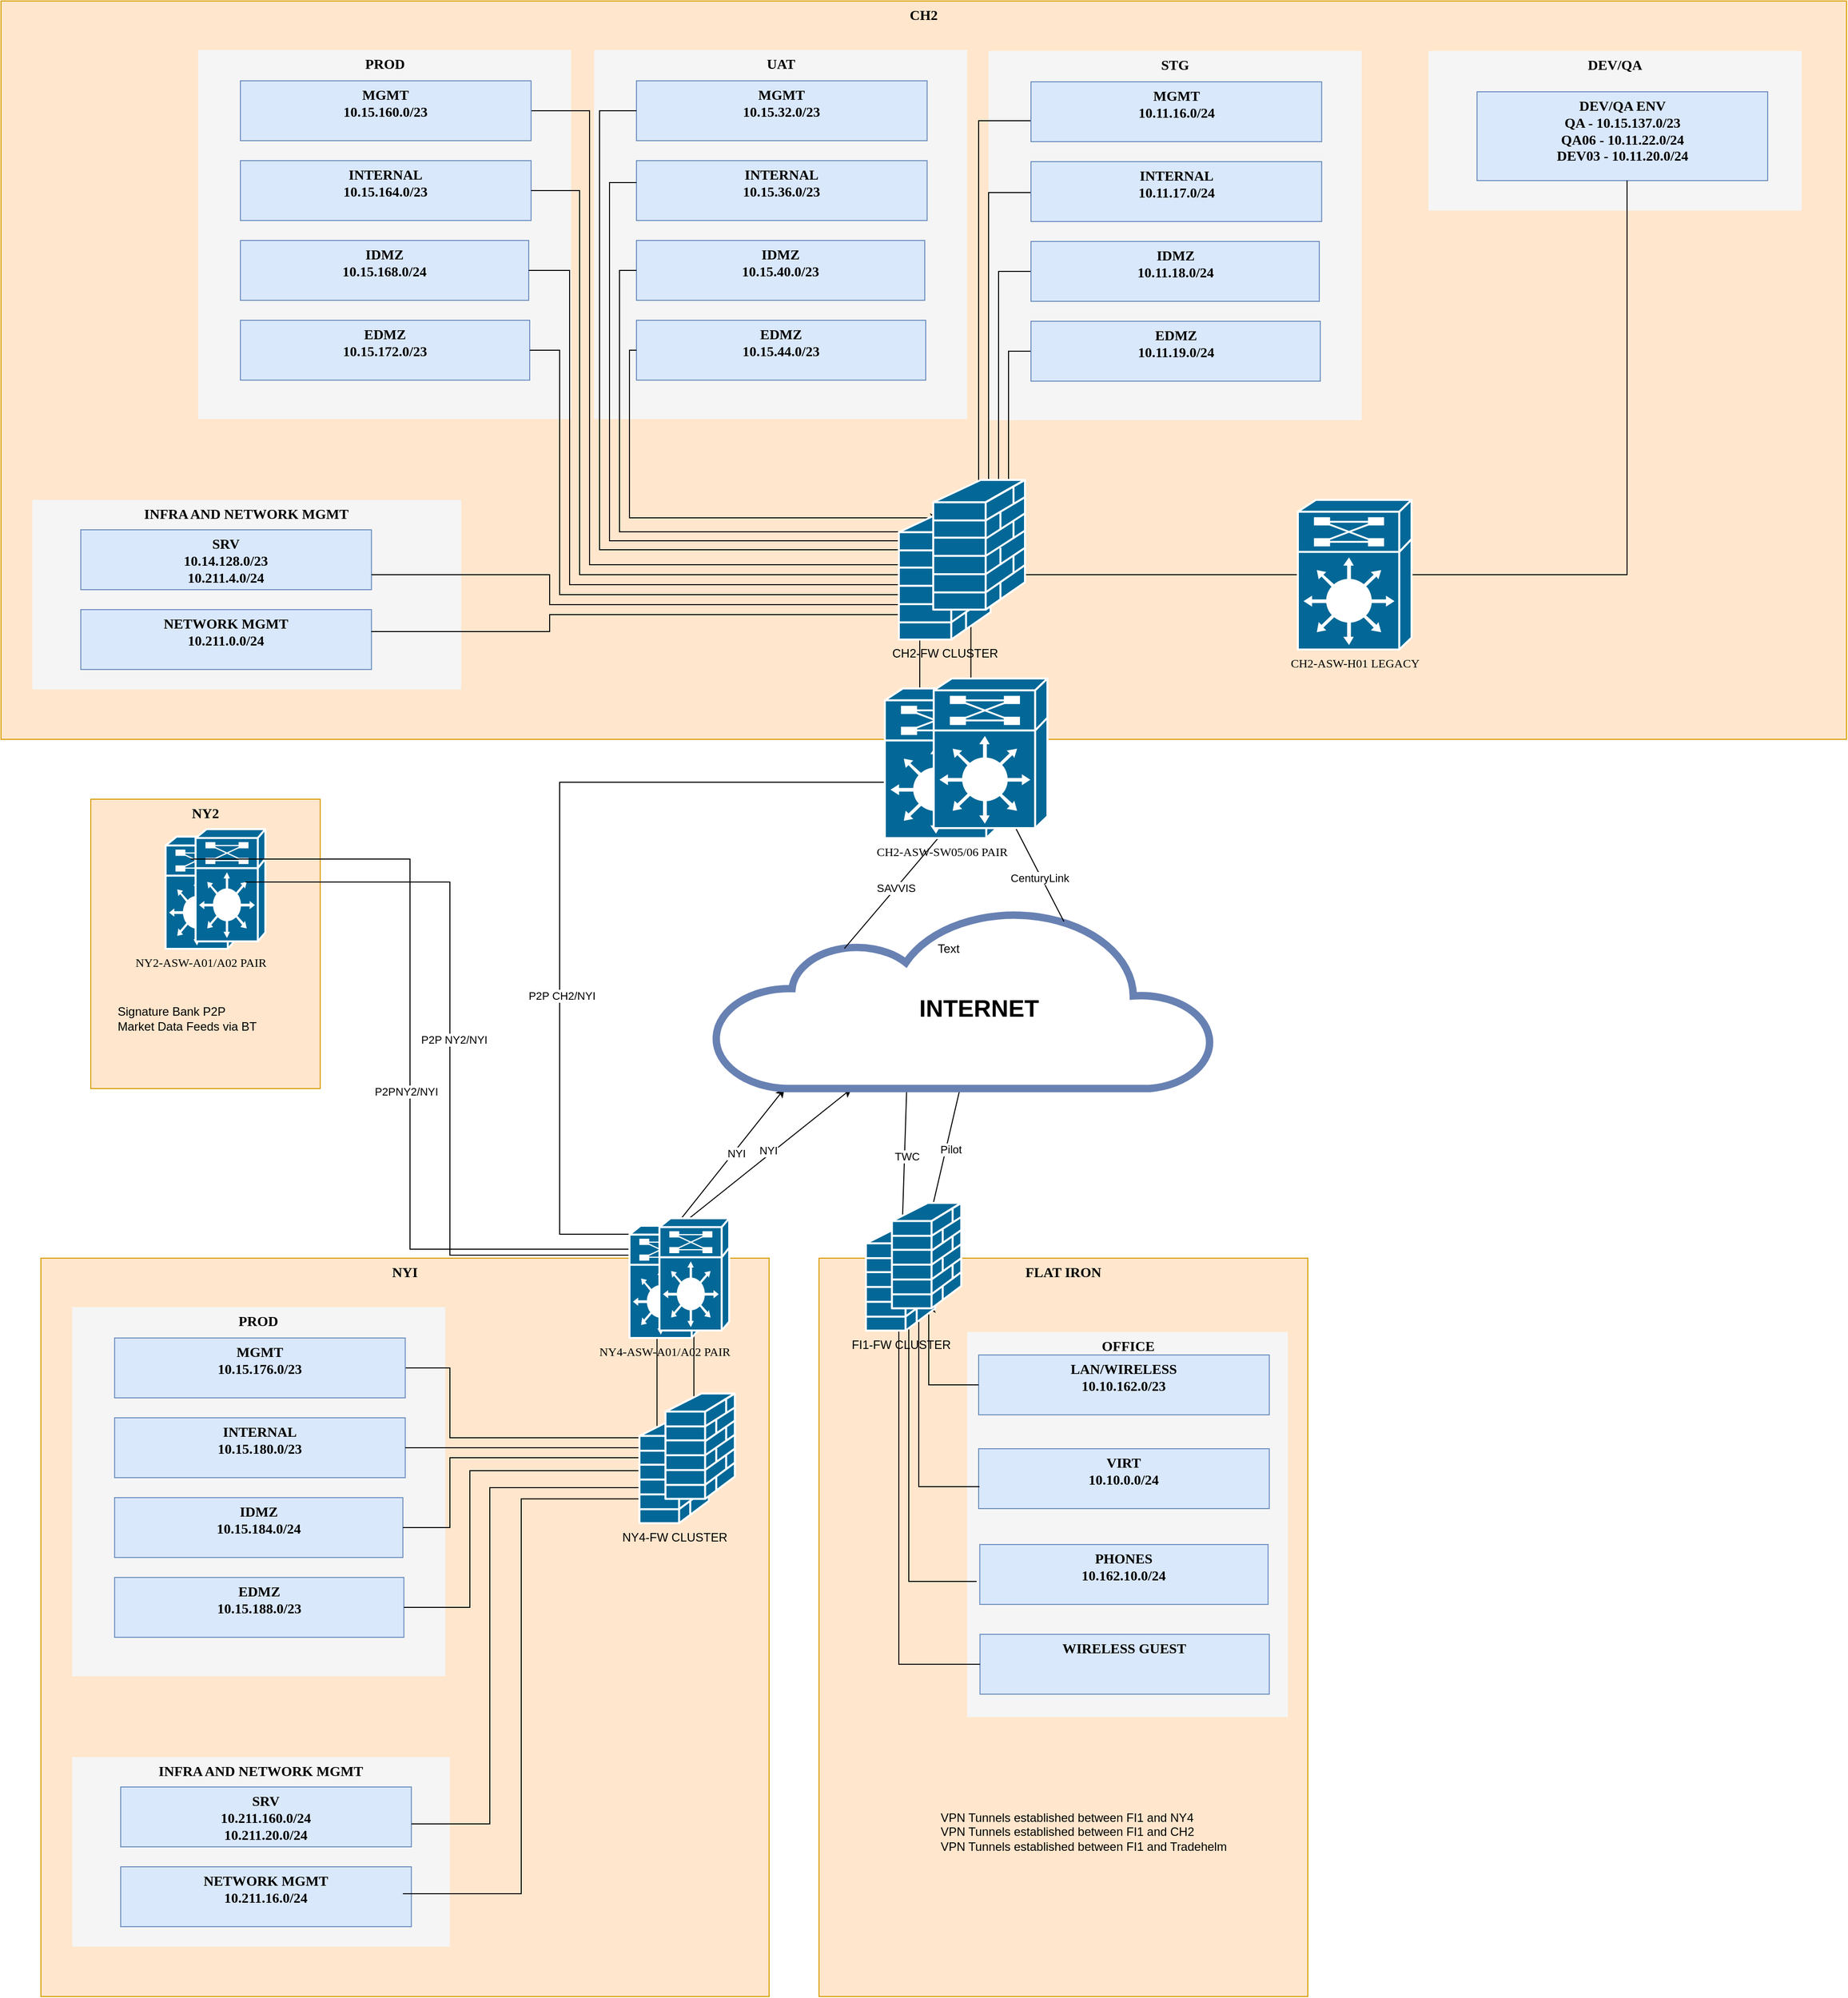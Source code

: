 <mxfile version="14.2.9" type="github">
  <diagram name="Page-1" id="c37626ed-c26b-45fb-9056-f9ebc6bb27b6">
    <mxGraphModel dx="2066" dy="1073" grid="1" gridSize="10" guides="1" tooltips="1" connect="1" arrows="1" fold="1" page="1" pageScale="1" pageWidth="1100" pageHeight="850" background="#ffffff" math="0" shadow="0">
      <root>
        <mxCell id="0" />
        <mxCell id="1" parent="0" />
        <mxCell id="y2k-pnoVxztckwCp2t83-136" style="edgeStyle=none;rounded=0;orthogonalLoop=1;jettySize=auto;html=1;exitX=0.428;exitY=0;exitDx=0;exitDy=0;exitPerimeter=0;" edge="1" parent="1" source="y2k-pnoVxztckwCp2t83-119" target="y2k-pnoVxztckwCp2t83-69">
          <mxGeometry relative="1" as="geometry">
            <mxPoint x="750" y="1320" as="sourcePoint" />
          </mxGeometry>
        </mxCell>
        <mxCell id="y2k-pnoVxztckwCp2t83-188" value="NYI" style="edgeLabel;html=1;align=center;verticalAlign=middle;resizable=0;points=[];" vertex="1" connectable="0" parent="y2k-pnoVxztckwCp2t83-136">
          <mxGeometry x="-0.004" y="4" relative="1" as="geometry">
            <mxPoint as="offset" />
          </mxGeometry>
        </mxCell>
        <mxCell id="y2k-pnoVxztckwCp2t83-137" style="edgeStyle=none;rounded=0;orthogonalLoop=1;jettySize=auto;html=1;exitX=0.529;exitY=0.102;exitDx=0;exitDy=0;exitPerimeter=0;entryX=0.14;entryY=1;entryDx=0;entryDy=0;entryPerimeter=0;" edge="1" parent="1" source="y2k-pnoVxztckwCp2t83-118" target="y2k-pnoVxztckwCp2t83-69">
          <mxGeometry relative="1" as="geometry">
            <mxPoint x="700.001" y="1320" as="sourcePoint" />
            <mxPoint x="864.97" y="1179.92" as="targetPoint" />
          </mxGeometry>
        </mxCell>
        <mxCell id="y2k-pnoVxztckwCp2t83-189" value="NYI" style="edgeLabel;html=1;align=center;verticalAlign=middle;resizable=0;points=[];" vertex="1" connectable="0" parent="y2k-pnoVxztckwCp2t83-137">
          <mxGeometry x="0.152" y="-2" relative="1" as="geometry">
            <mxPoint as="offset" />
          </mxGeometry>
        </mxCell>
        <mxCell id="y2k-pnoVxztckwCp2t83-174" style="edgeStyle=none;rounded=0;orthogonalLoop=1;jettySize=auto;html=1;entryX=0.007;entryY=-0.25;entryDx=0;entryDy=0;entryPerimeter=0;" edge="1" parent="1" source="y2k-pnoVxztckwCp2t83-160" target="y2k-pnoVxztckwCp2t83-82">
          <mxGeometry relative="1" as="geometry">
            <mxPoint x="749.994" y="1330" as="sourcePoint" />
            <mxPoint x="920" y="1200" as="targetPoint" />
          </mxGeometry>
        </mxCell>
        <mxCell id="y2k-pnoVxztckwCp2t83-187" value="TWC" style="edgeLabel;html=1;align=center;verticalAlign=middle;resizable=0;points=[];" vertex="1" connectable="0" parent="y2k-pnoVxztckwCp2t83-174">
          <mxGeometry x="-0.405" y="-2" relative="1" as="geometry">
            <mxPoint as="offset" />
          </mxGeometry>
        </mxCell>
        <mxCell id="y2k-pnoVxztckwCp2t83-175" style="edgeStyle=none;rounded=0;orthogonalLoop=1;jettySize=auto;html=1;" edge="1" parent="1" target="y2k-pnoVxztckwCp2t83-82">
          <mxGeometry relative="1" as="geometry">
            <mxPoint x="977.088" y="1337" as="sourcePoint" />
            <mxPoint x="1037.101" y="1130" as="targetPoint" />
          </mxGeometry>
        </mxCell>
        <mxCell id="y2k-pnoVxztckwCp2t83-186" value="Pilot" style="edgeLabel;html=1;align=center;verticalAlign=middle;resizable=0;points=[];" vertex="1" connectable="0" parent="y2k-pnoVxztckwCp2t83-175">
          <mxGeometry x="-0.197" y="-4" relative="1" as="geometry">
            <mxPoint as="offset" />
          </mxGeometry>
        </mxCell>
        <mxCell id="1c7a67bf8fd3230f-83" value="CH2" style="whiteSpace=wrap;html=1;rounded=0;shadow=0;comic=0;strokeWidth=1;fontFamily=Verdana;fontSize=14;fillColor=#ffe6cc;strokeColor=#d79b00;verticalAlign=top;fontStyle=1" parent="1" vertex="1">
          <mxGeometry x="50" y="100" width="1850" height="740" as="geometry" />
        </mxCell>
        <mxCell id="1c7a67bf8fd3230f-42" style="edgeStyle=none;html=1;labelBackgroundColor=none;startFill=0;endArrow=none;endFill=0;strokeWidth=2;fontFamily=Verdana;fontSize=12;" parent="1" target="1c7a67bf8fd3230f-10" edge="1">
          <mxGeometry relative="1" as="geometry">
            <mxPoint x="1304" y="519" as="sourcePoint" />
          </mxGeometry>
        </mxCell>
        <mxCell id="1c7a67bf8fd3230f-43" style="edgeStyle=none;html=1;labelBackgroundColor=none;startFill=0;endArrow=none;endFill=0;strokeWidth=2;fontFamily=Verdana;fontSize=12;" parent="1" target="1c7a67bf8fd3230f-11" edge="1">
          <mxGeometry relative="1" as="geometry">
            <mxPoint x="1412" y="506.126" as="sourcePoint" />
          </mxGeometry>
        </mxCell>
        <mxCell id="1c7a67bf8fd3230f-44" style="edgeStyle=none;html=1;labelBackgroundColor=none;startFill=0;endArrow=none;endFill=0;strokeWidth=2;fontFamily=Verdana;fontSize=12;" parent="1" target="1c7a67bf8fd3230f-12" edge="1">
          <mxGeometry relative="1" as="geometry">
            <mxPoint x="1412" y="525.232" as="sourcePoint" />
          </mxGeometry>
        </mxCell>
        <mxCell id="1c7a67bf8fd3230f-51" style="edgeStyle=none;html=1;labelBackgroundColor=none;startFill=0;endArrow=none;endFill=0;strokeWidth=2;fontFamily=Verdana;fontSize=12;" parent="1" target="1c7a67bf8fd3230f-48" edge="1">
          <mxGeometry relative="1" as="geometry">
            <mxPoint x="1407.391" y="552" as="sourcePoint" />
          </mxGeometry>
        </mxCell>
        <mxCell id="1c7a67bf8fd3230f-56" style="edgeStyle=none;html=1;labelBackgroundColor=none;startFill=0;endArrow=none;endFill=0;strokeWidth=2;fontFamily=Verdana;fontSize=12;" parent="1" target="1c7a67bf8fd3230f-16" edge="1">
          <mxGeometry relative="1" as="geometry">
            <mxPoint x="878.548" y="775.265" as="sourcePoint" />
          </mxGeometry>
        </mxCell>
        <mxCell id="1c7a67bf8fd3230f-61" style="edgeStyle=none;html=1;labelBackgroundColor=none;startFill=0;endArrow=none;endFill=0;strokeWidth=2;fontFamily=Verdana;fontSize=12;" parent="1" target="1c7a67bf8fd3230f-17" edge="1">
          <mxGeometry relative="1" as="geometry">
            <mxPoint x="936.021" y="761.665" as="sourcePoint" />
          </mxGeometry>
        </mxCell>
        <mxCell id="1c7a67bf8fd3230f-62" style="edgeStyle=none;html=1;labelBackgroundColor=none;startFill=0;endArrow=none;endFill=0;strokeWidth=2;fontFamily=Verdana;fontSize=12;" parent="1" target="1c7a67bf8fd3230f-18" edge="1">
          <mxGeometry relative="1" as="geometry">
            <mxPoint x="945.289" y="751.537" as="sourcePoint" />
          </mxGeometry>
        </mxCell>
        <mxCell id="1c7a67bf8fd3230f-57" style="edgeStyle=none;html=1;labelBackgroundColor=none;startFill=0;endArrow=none;endFill=0;strokeWidth=2;fontFamily=Verdana;fontSize=12;" parent="1" target="1c7a67bf8fd3230f-17" edge="1">
          <mxGeometry relative="1" as="geometry">
            <mxPoint x="1175.666" y="775.985" as="sourcePoint" />
          </mxGeometry>
        </mxCell>
        <mxCell id="1c7a67bf8fd3230f-63" style="edgeStyle=none;html=1;labelBackgroundColor=none;startFill=0;endArrow=none;endFill=0;strokeWidth=2;fontFamily=Verdana;fontSize=12;" parent="1" target="1c7a67bf8fd3230f-18" edge="1">
          <mxGeometry relative="1" as="geometry">
            <mxPoint x="1220.308" y="761.434" as="sourcePoint" />
          </mxGeometry>
        </mxCell>
        <mxCell id="y2k-pnoVxztckwCp2t83-8" value="PROD" style="whiteSpace=wrap;html=1;rounded=0;shadow=0;comic=0;strokeWidth=1;fontFamily=Verdana;fontSize=14;fillColor=#f5f5f5;strokeColor=none;fontStyle=1;verticalAlign=top;" vertex="1" parent="1">
          <mxGeometry x="247.5" y="149" width="374" height="370" as="geometry" />
        </mxCell>
        <mxCell id="y2k-pnoVxztckwCp2t83-12" value="" style="shape=mxgraph.cisco.security.firewall;html=1;pointerEvents=1;dashed=0;fillColor=#036897;strokeColor=#ffffff;strokeWidth=2;verticalLabelPosition=bottom;verticalAlign=top;align=center;outlineConnect=0;" vertex="1" parent="1">
          <mxGeometry x="1300" y="280" width="54.5" height="129.5" as="geometry" />
        </mxCell>
        <mxCell id="y2k-pnoVxztckwCp2t83-16" value="EDMZ&lt;br&gt;10.15.172.0/23" style="whiteSpace=wrap;html=1;rounded=0;shadow=0;comic=0;strokeWidth=1;fontFamily=Verdana;fontSize=14;fillColor=#dae8fc;strokeColor=#6c8ebf;fontStyle=1;verticalAlign=top;" vertex="1" parent="1">
          <mxGeometry x="290" y="420" width="290" height="60" as="geometry" />
        </mxCell>
        <mxCell id="y2k-pnoVxztckwCp2t83-17" value="IDMZ&lt;br&gt;10.15.168.0/24" style="whiteSpace=wrap;html=1;rounded=0;shadow=0;comic=0;strokeWidth=1;fontFamily=Verdana;fontSize=14;fillColor=#dae8fc;strokeColor=#6c8ebf;fontStyle=1;verticalAlign=top;" vertex="1" parent="1">
          <mxGeometry x="290" y="340" width="289" height="60" as="geometry" />
        </mxCell>
        <mxCell id="y2k-pnoVxztckwCp2t83-18" value="INTERNAL&lt;br&gt;10.15.164.0/23" style="whiteSpace=wrap;html=1;rounded=0;shadow=0;comic=0;strokeWidth=1;fontFamily=Verdana;fontSize=14;fillColor=#dae8fc;strokeColor=#6c8ebf;fontStyle=1;verticalAlign=top;" vertex="1" parent="1">
          <mxGeometry x="290" y="260" width="291.37" height="60" as="geometry" />
        </mxCell>
        <mxCell id="y2k-pnoVxztckwCp2t83-41" value="" style="edgeStyle=elbowEdgeStyle;rounded=0;orthogonalLoop=1;jettySize=auto;html=1;" edge="1" parent="1" source="y2k-pnoVxztckwCp2t83-19">
          <mxGeometry relative="1" as="geometry">
            <mxPoint x="978" y="665" as="targetPoint" />
            <Array as="points">
              <mxPoint x="640" y="450" />
            </Array>
          </mxGeometry>
        </mxCell>
        <mxCell id="y2k-pnoVxztckwCp2t83-19" value="MGMT&lt;br&gt;10.15.160.0/23" style="whiteSpace=wrap;html=1;rounded=0;shadow=0;comic=0;strokeWidth=1;fontFamily=Verdana;fontSize=14;fillColor=#dae8fc;strokeColor=#6c8ebf;fontStyle=1;verticalAlign=top;" vertex="1" parent="1">
          <mxGeometry x="290" y="180" width="291.37" height="60" as="geometry" />
        </mxCell>
        <mxCell id="y2k-pnoVxztckwCp2t83-25" value="UAT" style="whiteSpace=wrap;html=1;rounded=0;shadow=0;comic=0;strokeWidth=1;fontFamily=Verdana;fontSize=14;fillColor=#f5f5f5;strokeColor=none;fontStyle=1;verticalAlign=top;" vertex="1" parent="1">
          <mxGeometry x="644.5" y="149" width="374" height="370" as="geometry" />
        </mxCell>
        <mxCell id="y2k-pnoVxztckwCp2t83-26" value="EDMZ&lt;br&gt;10.15.44.0/23" style="whiteSpace=wrap;html=1;rounded=0;shadow=0;comic=0;strokeWidth=1;fontFamily=Verdana;fontSize=14;fillColor=#dae8fc;strokeColor=#6c8ebf;fontStyle=1;verticalAlign=top;" vertex="1" parent="1">
          <mxGeometry x="687" y="420" width="290" height="60" as="geometry" />
        </mxCell>
        <mxCell id="y2k-pnoVxztckwCp2t83-27" value="IDMZ&lt;br&gt;10.15.40.0/23" style="whiteSpace=wrap;html=1;rounded=0;shadow=0;comic=0;strokeWidth=1;fontFamily=Verdana;fontSize=14;fillColor=#dae8fc;strokeColor=#6c8ebf;fontStyle=1;verticalAlign=top;" vertex="1" parent="1">
          <mxGeometry x="687" y="340" width="289" height="60" as="geometry" />
        </mxCell>
        <mxCell id="y2k-pnoVxztckwCp2t83-28" value="INTERNAL&lt;br&gt;10.15.36.0/23" style="whiteSpace=wrap;html=1;rounded=0;shadow=0;comic=0;strokeWidth=1;fontFamily=Verdana;fontSize=14;fillColor=#dae8fc;strokeColor=#6c8ebf;fontStyle=1;verticalAlign=top;" vertex="1" parent="1">
          <mxGeometry x="687" y="260" width="291.37" height="60" as="geometry" />
        </mxCell>
        <mxCell id="y2k-pnoVxztckwCp2t83-29" value="MGMT&lt;br&gt;10.15.32.0/23" style="whiteSpace=wrap;html=1;rounded=0;shadow=0;comic=0;strokeWidth=1;fontFamily=Verdana;fontSize=14;fillColor=#dae8fc;strokeColor=#6c8ebf;fontStyle=1;verticalAlign=top;" vertex="1" parent="1">
          <mxGeometry x="687" y="180" width="291.37" height="60" as="geometry" />
        </mxCell>
        <mxCell id="y2k-pnoVxztckwCp2t83-30" value="STG" style="whiteSpace=wrap;html=1;rounded=0;shadow=0;comic=0;strokeWidth=1;fontFamily=Verdana;fontSize=14;fillColor=#f5f5f5;strokeColor=none;fontStyle=1;verticalAlign=top;" vertex="1" parent="1">
          <mxGeometry x="1040" y="150" width="374" height="370" as="geometry" />
        </mxCell>
        <mxCell id="y2k-pnoVxztckwCp2t83-35" value="DEV/QA" style="whiteSpace=wrap;html=1;rounded=0;shadow=0;comic=0;strokeWidth=1;fontFamily=Verdana;fontSize=14;fillColor=#f5f5f5;strokeColor=none;fontStyle=1;verticalAlign=top;" vertex="1" parent="1">
          <mxGeometry x="1481" y="150" width="374" height="160" as="geometry" />
        </mxCell>
        <mxCell id="y2k-pnoVxztckwCp2t83-36" value="DEV/QA ENV&lt;br&gt;QA -&amp;nbsp;10.15.137.0/23&lt;br&gt;QA06 -&amp;nbsp;10.11.22.0/24&lt;br&gt;DEV03 -&amp;nbsp;10.11.20.0/24" style="whiteSpace=wrap;html=1;rounded=0;shadow=0;comic=0;strokeWidth=1;fontFamily=Verdana;fontSize=14;fillColor=#dae8fc;strokeColor=#6c8ebf;fontStyle=1;verticalAlign=top;" vertex="1" parent="1">
          <mxGeometry x="1529.63" y="191" width="291.37" height="89" as="geometry" />
        </mxCell>
        <mxCell id="y2k-pnoVxztckwCp2t83-42" value="" style="edgeStyle=elbowEdgeStyle;rounded=0;orthogonalLoop=1;jettySize=auto;html=1;exitX=1;exitY=0.5;exitDx=0;exitDy=0;" edge="1" parent="1" source="y2k-pnoVxztckwCp2t83-18">
          <mxGeometry relative="1" as="geometry">
            <mxPoint x="591.37" y="220" as="sourcePoint" />
            <mxPoint x="988.37" y="675" as="targetPoint" />
            <Array as="points">
              <mxPoint x="630" y="480" />
            </Array>
          </mxGeometry>
        </mxCell>
        <mxCell id="y2k-pnoVxztckwCp2t83-43" value="" style="edgeStyle=elbowEdgeStyle;rounded=0;orthogonalLoop=1;jettySize=auto;html=1;exitX=1;exitY=0.5;exitDx=0;exitDy=0;" edge="1" parent="1" source="y2k-pnoVxztckwCp2t83-17">
          <mxGeometry relative="1" as="geometry">
            <mxPoint x="591.37" y="300" as="sourcePoint" />
            <mxPoint x="998.37" y="685" as="targetPoint" />
            <Array as="points">
              <mxPoint x="620" y="530" />
            </Array>
          </mxGeometry>
        </mxCell>
        <mxCell id="y2k-pnoVxztckwCp2t83-45" value="" style="edgeStyle=elbowEdgeStyle;rounded=0;orthogonalLoop=1;jettySize=auto;html=1;exitX=1;exitY=0.5;exitDx=0;exitDy=0;" edge="1" parent="1" source="y2k-pnoVxztckwCp2t83-16">
          <mxGeometry relative="1" as="geometry">
            <mxPoint x="589" y="380" as="sourcePoint" />
            <mxPoint x="1008.37" y="695" as="targetPoint" />
            <Array as="points">
              <mxPoint x="610" y="570" />
            </Array>
          </mxGeometry>
        </mxCell>
        <mxCell id="y2k-pnoVxztckwCp2t83-46" value="" style="edgeStyle=elbowEdgeStyle;rounded=0;orthogonalLoop=1;jettySize=auto;html=1;exitX=0;exitY=0.5;exitDx=0;exitDy=0;" edge="1" parent="1" source="y2k-pnoVxztckwCp2t83-29">
          <mxGeometry relative="1" as="geometry">
            <mxPoint x="687" y="195" as="sourcePoint" />
            <mxPoint x="970.37" y="650" as="targetPoint" />
            <Array as="points">
              <mxPoint x="650" y="430" />
              <mxPoint x="650" y="445" />
            </Array>
          </mxGeometry>
        </mxCell>
        <mxCell id="y2k-pnoVxztckwCp2t83-47" value="" style="edgeStyle=elbowEdgeStyle;rounded=0;orthogonalLoop=1;jettySize=auto;html=1;exitX=0;exitY=0.367;exitDx=0;exitDy=0;exitPerimeter=0;" edge="1" parent="1" source="y2k-pnoVxztckwCp2t83-28">
          <mxGeometry relative="1" as="geometry">
            <mxPoint x="687" y="266" as="sourcePoint" />
            <mxPoint x="970.37" y="641" as="targetPoint" />
            <Array as="points">
              <mxPoint x="660" y="416" />
              <mxPoint x="660" y="431" />
            </Array>
          </mxGeometry>
        </mxCell>
        <mxCell id="y2k-pnoVxztckwCp2t83-48" value="" style="edgeStyle=elbowEdgeStyle;rounded=0;orthogonalLoop=1;jettySize=auto;html=1;exitX=0;exitY=0.5;exitDx=0;exitDy=0;" edge="1" parent="1" source="y2k-pnoVxztckwCp2t83-27">
          <mxGeometry relative="1" as="geometry">
            <mxPoint x="687" y="351" as="sourcePoint" />
            <mxPoint x="980.37" y="632" as="targetPoint" />
            <Array as="points">
              <mxPoint x="670" y="407" />
              <mxPoint x="670" y="422" />
            </Array>
          </mxGeometry>
        </mxCell>
        <mxCell id="y2k-pnoVxztckwCp2t83-49" value="" style="edgeStyle=elbowEdgeStyle;rounded=0;orthogonalLoop=1;jettySize=auto;html=1;exitX=0;exitY=0.5;exitDx=0;exitDy=0;" edge="1" parent="1" source="y2k-pnoVxztckwCp2t83-26">
          <mxGeometry relative="1" as="geometry">
            <mxPoint x="697" y="356" as="sourcePoint" />
            <mxPoint x="990.37" y="618" as="targetPoint" />
            <Array as="points">
              <mxPoint x="680" y="393" />
              <mxPoint x="680" y="408" />
            </Array>
          </mxGeometry>
        </mxCell>
        <mxCell id="y2k-pnoVxztckwCp2t83-52" value="" style="edgeStyle=elbowEdgeStyle;rounded=0;orthogonalLoop=1;jettySize=auto;html=1;exitX=0;exitY=0.5;exitDx=0;exitDy=0;" edge="1" parent="1">
          <mxGeometry relative="1" as="geometry">
            <mxPoint x="1088.82" y="220" as="sourcePoint" />
            <mxPoint x="1040" y="660" as="targetPoint" />
            <Array as="points">
              <mxPoint x="1030" y="440" />
              <mxPoint x="1051.82" y="455" />
            </Array>
          </mxGeometry>
        </mxCell>
        <mxCell id="y2k-pnoVxztckwCp2t83-53" value="" style="edgeStyle=elbowEdgeStyle;rounded=0;orthogonalLoop=1;jettySize=auto;html=1;exitX=0;exitY=0.367;exitDx=0;exitDy=0;exitPerimeter=0;" edge="1" parent="1">
          <mxGeometry relative="1" as="geometry">
            <mxPoint x="1088.82" y="292.02" as="sourcePoint" />
            <mxPoint x="1050" y="651" as="targetPoint" />
            <Array as="points">
              <mxPoint x="1040" y="480" />
              <mxPoint x="1061.82" y="441" />
            </Array>
          </mxGeometry>
        </mxCell>
        <mxCell id="y2k-pnoVxztckwCp2t83-54" value="" style="edgeStyle=elbowEdgeStyle;rounded=0;orthogonalLoop=1;jettySize=auto;html=1;exitX=0;exitY=0.5;exitDx=0;exitDy=0;" edge="1" parent="1" source="y2k-pnoVxztckwCp2t83-32">
          <mxGeometry relative="1" as="geometry">
            <mxPoint x="1088.82" y="380" as="sourcePoint" />
            <mxPoint x="1060" y="642" as="targetPoint" />
            <Array as="points">
              <mxPoint x="1050" y="510" />
              <mxPoint x="1071.82" y="432" />
            </Array>
          </mxGeometry>
        </mxCell>
        <mxCell id="y2k-pnoVxztckwCp2t83-55" value="" style="edgeStyle=elbowEdgeStyle;rounded=0;orthogonalLoop=1;jettySize=auto;html=1;exitX=0;exitY=0.5;exitDx=0;exitDy=0;" edge="1" parent="1" source="y2k-pnoVxztckwCp2t83-31" target="y2k-pnoVxztckwCp2t83-4">
          <mxGeometry relative="1" as="geometry">
            <mxPoint x="1088.82" y="460" as="sourcePoint" />
            <mxPoint x="1392.19" y="628" as="targetPoint" />
            <Array as="points">
              <mxPoint x="1060" y="560" />
              <mxPoint x="1070" y="560" />
              <mxPoint x="1081.82" y="418" />
            </Array>
          </mxGeometry>
        </mxCell>
        <mxCell id="y2k-pnoVxztckwCp2t83-59" value="" style="edgeStyle=elbowEdgeStyle;rounded=0;orthogonalLoop=1;jettySize=auto;html=1;" edge="1" parent="1" source="y2k-pnoVxztckwCp2t83-36">
          <mxGeometry relative="1" as="geometry">
            <mxPoint x="1098.82" y="470" as="sourcePoint" />
            <mxPoint x="1052" y="675" as="targetPoint" />
            <Array as="points">
              <mxPoint x="1680" y="560" />
              <mxPoint x="1644" y="580" />
              <mxPoint x="1080" y="570" />
              <mxPoint x="1091.82" y="428" />
            </Array>
          </mxGeometry>
        </mxCell>
        <mxCell id="y2k-pnoVxztckwCp2t83-56" value="CH2-ASW-H01 LEGACY" style="shape=mxgraph.cisco.misc.route_switch_processor;html=1;dashed=0;fillColor=#036897;strokeColor=#ffffff;strokeWidth=2;verticalLabelPosition=bottom;verticalAlign=top;rounded=0;shadow=0;comic=0;fontFamily=Verdana;fontSize=12;" vertex="1" parent="1">
          <mxGeometry x="1350" y="600" width="114" height="150" as="geometry" />
        </mxCell>
        <mxCell id="y2k-pnoVxztckwCp2t83-31" value="EDMZ&lt;br&gt;10.11.19.0/24" style="whiteSpace=wrap;html=1;rounded=0;shadow=0;comic=0;strokeWidth=1;fontFamily=Verdana;fontSize=14;fillColor=#dae8fc;strokeColor=#6c8ebf;fontStyle=1;verticalAlign=top;" vertex="1" parent="1">
          <mxGeometry x="1082.5" y="421" width="290" height="60" as="geometry" />
        </mxCell>
        <mxCell id="y2k-pnoVxztckwCp2t83-32" value="IDMZ&lt;br&gt;10.11.18.0/24" style="whiteSpace=wrap;html=1;rounded=0;shadow=0;comic=0;strokeWidth=1;fontFamily=Verdana;fontSize=14;fillColor=#dae8fc;strokeColor=#6c8ebf;fontStyle=1;verticalAlign=top;" vertex="1" parent="1">
          <mxGeometry x="1082.5" y="341" width="289" height="60" as="geometry" />
        </mxCell>
        <mxCell id="y2k-pnoVxztckwCp2t83-33" value="INTERNAL&lt;br&gt;10.11.17.0/24" style="whiteSpace=wrap;html=1;rounded=0;shadow=0;comic=0;strokeWidth=1;fontFamily=Verdana;fontSize=14;fillColor=#dae8fc;strokeColor=#6c8ebf;fontStyle=1;verticalAlign=top;" vertex="1" parent="1">
          <mxGeometry x="1082.5" y="261" width="291.37" height="60" as="geometry" />
        </mxCell>
        <mxCell id="y2k-pnoVxztckwCp2t83-34" value="MGMT&lt;br&gt;10.11.16.0/24" style="whiteSpace=wrap;html=1;rounded=0;shadow=0;comic=0;strokeWidth=1;fontFamily=Verdana;fontSize=14;fillColor=#dae8fc;strokeColor=#6c8ebf;fontStyle=1;verticalAlign=top;" vertex="1" parent="1">
          <mxGeometry x="1082.5" y="181" width="291.37" height="60" as="geometry" />
        </mxCell>
        <mxCell id="y2k-pnoVxztckwCp2t83-67" value="" style="edgeStyle=elbowEdgeStyle;rounded=0;orthogonalLoop=1;jettySize=auto;html=1;entryX=0.211;entryY=0.087;entryDx=0;entryDy=0;entryPerimeter=0;" edge="1" parent="1">
          <mxGeometry relative="1" as="geometry">
            <mxPoint x="971" y="730" as="sourcePoint" />
            <mxPoint x="971.054" y="813.05" as="targetPoint" />
            <Array as="points">
              <mxPoint x="971" y="760" />
              <mxPoint x="697" y="418" />
            </Array>
          </mxGeometry>
        </mxCell>
        <mxCell id="y2k-pnoVxztckwCp2t83-69" value="&lt;h1&gt;&lt;br&gt;&lt;/h1&gt;" style="html=1;outlineConnect=0;strokeColor=#6881B3;gradientColor=none;gradientDirection=north;strokeWidth=2;shape=mxgraph.networks.cloud;fontColor=#ffffff;fillColor=#FFFFFF;" vertex="1" parent="1">
          <mxGeometry x="765.5" y="1010" width="500" height="180" as="geometry" />
        </mxCell>
        <mxCell id="y2k-pnoVxztckwCp2t83-75" value="INFRA AND NETWORK MGMT" style="whiteSpace=wrap;html=1;rounded=0;shadow=0;comic=0;strokeWidth=1;fontFamily=Verdana;fontSize=14;fillColor=#f5f5f5;strokeColor=none;fontStyle=1;verticalAlign=top;" vertex="1" parent="1">
          <mxGeometry x="81.37" y="600" width="430" height="190" as="geometry" />
        </mxCell>
        <mxCell id="y2k-pnoVxztckwCp2t83-76" value="SRV&lt;br&gt;10.14.128.0/23&lt;br&gt;10.211.4.0/24" style="whiteSpace=wrap;html=1;rounded=0;shadow=0;comic=0;strokeWidth=1;fontFamily=Verdana;fontSize=14;fillColor=#dae8fc;strokeColor=#6c8ebf;fontStyle=1;verticalAlign=top;" vertex="1" parent="1">
          <mxGeometry x="130" y="630" width="291.37" height="60" as="geometry" />
        </mxCell>
        <mxCell id="y2k-pnoVxztckwCp2t83-77" value="NETWORK MGMT&lt;br&gt;10.211.0.0/24" style="whiteSpace=wrap;html=1;rounded=0;shadow=0;comic=0;strokeWidth=1;fontFamily=Verdana;fontSize=14;fillColor=#dae8fc;strokeColor=#6c8ebf;fontStyle=1;verticalAlign=top;" vertex="1" parent="1">
          <mxGeometry x="130" y="710" width="291.37" height="60" as="geometry" />
        </mxCell>
        <mxCell id="y2k-pnoVxztckwCp2t83-79" value="" style="edgeStyle=elbowEdgeStyle;rounded=0;orthogonalLoop=1;jettySize=auto;html=1;exitX=1;exitY=0.75;exitDx=0;exitDy=0;" edge="1" parent="1" source="y2k-pnoVxztckwCp2t83-76">
          <mxGeometry relative="1" as="geometry">
            <mxPoint x="590" y="460" as="sourcePoint" />
            <mxPoint x="1018.37" y="705" as="targetPoint" />
            <Array as="points">
              <mxPoint x="600" y="690" />
            </Array>
          </mxGeometry>
        </mxCell>
        <mxCell id="y2k-pnoVxztckwCp2t83-81" value="" style="edgeStyle=elbowEdgeStyle;rounded=0;orthogonalLoop=1;jettySize=auto;html=1;exitX=0.999;exitY=0.367;exitDx=0;exitDy=0;exitPerimeter=0;" edge="1" parent="1" source="y2k-pnoVxztckwCp2t83-77">
          <mxGeometry relative="1" as="geometry">
            <mxPoint x="431.37" y="685" as="sourcePoint" />
            <mxPoint x="1028.37" y="715" as="targetPoint" />
            <Array as="points">
              <mxPoint x="600" y="730" />
            </Array>
          </mxGeometry>
        </mxCell>
        <mxCell id="y2k-pnoVxztckwCp2t83-64" value="" style="group" vertex="1" connectable="0" parent="1">
          <mxGeometry x="950" y="610" width="145.5" height="160" as="geometry" />
        </mxCell>
        <mxCell id="y2k-pnoVxztckwCp2t83-68" value="" style="edgeStyle=elbowEdgeStyle;rounded=0;orthogonalLoop=1;jettySize=auto;html=1;entryX=0.263;entryY=0.18;entryDx=0;entryDy=0;entryPerimeter=0;" edge="1" parent="y2k-pnoVxztckwCp2t83-64" target="y2k-pnoVxztckwCp2t83-62">
          <mxGeometry relative="1" as="geometry">
            <mxPoint x="72.25" y="90" as="sourcePoint" />
            <mxPoint x="72.304" y="173.05" as="targetPoint" />
            <Array as="points">
              <mxPoint x="72.25" y="120" />
              <mxPoint x="-201.75" y="-222" />
            </Array>
          </mxGeometry>
        </mxCell>
        <mxCell id="y2k-pnoVxztckwCp2t83-4" value="CH2-FW CLUSTER" style="shape=mxgraph.cisco.security.firewall;html=1;pointerEvents=1;dashed=0;fillColor=#036897;strokeColor=#ffffff;strokeWidth=2;verticalLabelPosition=bottom;verticalAlign=top;align=center;outlineConnect=0;" vertex="1" parent="y2k-pnoVxztckwCp2t83-64">
          <mxGeometry width="92" height="130" as="geometry" />
        </mxCell>
        <mxCell id="y2k-pnoVxztckwCp2t83-65" value="" style="group" vertex="1" connectable="0" parent="y2k-pnoVxztckwCp2t83-64">
          <mxGeometry x="34.5" y="-30" width="111" height="160" as="geometry" />
        </mxCell>
        <mxCell id="y2k-pnoVxztckwCp2t83-66" value="" style="shape=mxgraph.cisco.security.firewall;html=1;pointerEvents=1;dashed=0;fillColor=#036897;strokeColor=#ffffff;strokeWidth=2;verticalLabelPosition=bottom;verticalAlign=top;align=center;outlineConnect=0;" vertex="1" parent="y2k-pnoVxztckwCp2t83-65">
          <mxGeometry width="92" height="130" as="geometry" />
        </mxCell>
        <mxCell id="y2k-pnoVxztckwCp2t83-82" value="&lt;b&gt;&lt;font style=&quot;font-size: 24px&quot;&gt;INTERNET&lt;/font&gt;&lt;/b&gt;" style="text;html=1;align=center;verticalAlign=middle;resizable=0;points=[];autosize=1;" vertex="1" parent="1">
          <mxGeometry x="960" y="1100" width="140" height="20" as="geometry" />
        </mxCell>
        <mxCell id="y2k-pnoVxztckwCp2t83-83" value="NYI" style="whiteSpace=wrap;html=1;rounded=0;shadow=0;comic=0;strokeWidth=1;fontFamily=Verdana;fontSize=14;fillColor=#ffe6cc;strokeColor=#d79b00;verticalAlign=top;fontStyle=1" vertex="1" parent="1">
          <mxGeometry x="90" y="1360" width="730" height="740" as="geometry" />
        </mxCell>
        <mxCell id="y2k-pnoVxztckwCp2t83-84" value="PROD" style="whiteSpace=wrap;html=1;rounded=0;shadow=0;comic=0;strokeWidth=1;fontFamily=Verdana;fontSize=14;fillColor=#f5f5f5;strokeColor=none;fontStyle=1;verticalAlign=top;" vertex="1" parent="1">
          <mxGeometry x="121.37" y="1409" width="374" height="370" as="geometry" />
        </mxCell>
        <mxCell id="y2k-pnoVxztckwCp2t83-86" value="EDMZ&lt;br&gt;10.15.188.0/23" style="whiteSpace=wrap;html=1;rounded=0;shadow=0;comic=0;strokeWidth=1;fontFamily=Verdana;fontSize=14;fillColor=#dae8fc;strokeColor=#6c8ebf;fontStyle=1;verticalAlign=top;" vertex="1" parent="1">
          <mxGeometry x="163.87" y="1680" width="290" height="60" as="geometry" />
        </mxCell>
        <mxCell id="y2k-pnoVxztckwCp2t83-87" value="IDMZ&lt;br&gt;10.15.184.0/24" style="whiteSpace=wrap;html=1;rounded=0;shadow=0;comic=0;strokeWidth=1;fontFamily=Verdana;fontSize=14;fillColor=#dae8fc;strokeColor=#6c8ebf;fontStyle=1;verticalAlign=top;" vertex="1" parent="1">
          <mxGeometry x="163.87" y="1600" width="289" height="60" as="geometry" />
        </mxCell>
        <mxCell id="y2k-pnoVxztckwCp2t83-88" value="INTERNAL&lt;br&gt;10.15.180.0/23" style="whiteSpace=wrap;html=1;rounded=0;shadow=0;comic=0;strokeWidth=1;fontFamily=Verdana;fontSize=14;fillColor=#dae8fc;strokeColor=#6c8ebf;fontStyle=1;verticalAlign=top;" vertex="1" parent="1">
          <mxGeometry x="163.87" y="1520" width="291.37" height="60" as="geometry" />
        </mxCell>
        <mxCell id="y2k-pnoVxztckwCp2t83-89" value="" style="edgeStyle=elbowEdgeStyle;rounded=0;orthogonalLoop=1;jettySize=auto;html=1;entryX=0.2;entryY=0.42;entryDx=0;entryDy=0;entryPerimeter=0;exitX=1;exitY=0.5;exitDx=0;exitDy=0;" edge="1" parent="1" source="y2k-pnoVxztckwCp2t83-90" target="y2k-pnoVxztckwCp2t83-129">
          <mxGeometry relative="1" as="geometry">
            <mxPoint x="1018" y="1925" as="targetPoint" />
            <Array as="points">
              <mxPoint x="500" y="1510" />
            </Array>
          </mxGeometry>
        </mxCell>
        <mxCell id="y2k-pnoVxztckwCp2t83-90" value="MGMT&lt;br&gt;10.15.176.0/23" style="whiteSpace=wrap;html=1;rounded=0;shadow=0;comic=0;strokeWidth=1;fontFamily=Verdana;fontSize=14;fillColor=#dae8fc;strokeColor=#6c8ebf;fontStyle=1;verticalAlign=top;" vertex="1" parent="1">
          <mxGeometry x="163.87" y="1440" width="291.37" height="60" as="geometry" />
        </mxCell>
        <mxCell id="y2k-pnoVxztckwCp2t83-99" value="" style="edgeStyle=elbowEdgeStyle;rounded=0;orthogonalLoop=1;jettySize=auto;html=1;exitX=1;exitY=0.5;exitDx=0;exitDy=0;" edge="1" parent="1" source="y2k-pnoVxztckwCp2t83-88">
          <mxGeometry relative="1" as="geometry">
            <mxPoint x="631.37" y="1480" as="sourcePoint" />
            <mxPoint x="710" y="1550" as="targetPoint" />
            <Array as="points">
              <mxPoint x="670" y="1580" />
            </Array>
          </mxGeometry>
        </mxCell>
        <mxCell id="y2k-pnoVxztckwCp2t83-100" value="" style="edgeStyle=elbowEdgeStyle;rounded=0;orthogonalLoop=1;jettySize=auto;html=1;exitX=1;exitY=0.5;exitDx=0;exitDy=0;" edge="1" parent="1" source="y2k-pnoVxztckwCp2t83-87">
          <mxGeometry relative="1" as="geometry">
            <mxPoint x="631.37" y="1560" as="sourcePoint" />
            <mxPoint x="700" y="1560" as="targetPoint" />
            <Array as="points">
              <mxPoint x="500" y="1590" />
            </Array>
          </mxGeometry>
        </mxCell>
        <mxCell id="y2k-pnoVxztckwCp2t83-101" value="" style="edgeStyle=elbowEdgeStyle;rounded=0;orthogonalLoop=1;jettySize=auto;html=1;exitX=1;exitY=0.5;exitDx=0;exitDy=0;" edge="1" parent="1" source="y2k-pnoVxztckwCp2t83-86">
          <mxGeometry relative="1" as="geometry">
            <mxPoint x="629" y="1640" as="sourcePoint" />
            <mxPoint x="700" y="1573" as="targetPoint" />
            <Array as="points">
              <mxPoint x="520" y="1580" />
            </Array>
          </mxGeometry>
        </mxCell>
        <mxCell id="y2k-pnoVxztckwCp2t83-120" value="INFRA AND NETWORK MGMT" style="whiteSpace=wrap;html=1;rounded=0;shadow=0;comic=0;strokeWidth=1;fontFamily=Verdana;fontSize=14;fillColor=#f5f5f5;strokeColor=none;fontStyle=1;verticalAlign=top;" vertex="1" parent="1">
          <mxGeometry x="121.37" y="1860" width="378.63" height="190" as="geometry" />
        </mxCell>
        <mxCell id="y2k-pnoVxztckwCp2t83-121" value="SRV&lt;br&gt;10.211.160.0/24&lt;br&gt;10.211.20.0/24" style="whiteSpace=wrap;html=1;rounded=0;shadow=0;comic=0;strokeWidth=1;fontFamily=Verdana;fontSize=14;fillColor=#dae8fc;strokeColor=#6c8ebf;fontStyle=1;verticalAlign=top;" vertex="1" parent="1">
          <mxGeometry x="170" y="1890" width="291.37" height="60" as="geometry" />
        </mxCell>
        <mxCell id="y2k-pnoVxztckwCp2t83-122" value="NETWORK MGMT&lt;br&gt;10.211.16.0/24" style="whiteSpace=wrap;html=1;rounded=0;shadow=0;comic=0;strokeWidth=1;fontFamily=Verdana;fontSize=14;fillColor=#dae8fc;strokeColor=#6c8ebf;fontStyle=1;verticalAlign=top;" vertex="1" parent="1">
          <mxGeometry x="170" y="1970" width="291.37" height="60" as="geometry" />
        </mxCell>
        <mxCell id="y2k-pnoVxztckwCp2t83-130" style="edgeStyle=elbowEdgeStyle;rounded=0;orthogonalLoop=1;jettySize=auto;elbow=vertical;html=1;exitX=1;exitY=0.5;exitDx=0;exitDy=0;" edge="1" parent="1" source="y2k-pnoVxztckwCp2t83-83" target="y2k-pnoVxztckwCp2t83-83">
          <mxGeometry relative="1" as="geometry" />
        </mxCell>
        <mxCell id="y2k-pnoVxztckwCp2t83-131" value="" style="edgeStyle=elbowEdgeStyle;rounded=0;orthogonalLoop=1;jettySize=auto;html=1;entryX=0.257;entryY=0.716;entryDx=0;entryDy=0;entryPerimeter=0;" edge="1" parent="1" target="y2k-pnoVxztckwCp2t83-118">
          <mxGeometry relative="1" as="geometry">
            <mxPoint x="707.632" y="1600.005" as="sourcePoint" />
            <mxPoint x="559.998" y="1421.843" as="targetPoint" />
            <Array as="points">
              <mxPoint x="707.632" y="1624.38" />
              <mxPoint x="500.484" y="1346.505" />
            </Array>
          </mxGeometry>
        </mxCell>
        <mxCell id="y2k-pnoVxztckwCp2t83-133" value="" style="edgeStyle=elbowEdgeStyle;rounded=0;orthogonalLoop=1;jettySize=auto;html=1;exitX=1;exitY=0.5;exitDx=0;exitDy=0;" edge="1" parent="1">
          <mxGeometry relative="1" as="geometry">
            <mxPoint x="461.37" y="1927" as="sourcePoint" />
            <mxPoint x="710" y="1590" as="targetPoint" />
            <Array as="points">
              <mxPoint x="540" y="1860" />
            </Array>
          </mxGeometry>
        </mxCell>
        <mxCell id="y2k-pnoVxztckwCp2t83-134" value="" style="edgeStyle=elbowEdgeStyle;rounded=0;orthogonalLoop=1;jettySize=auto;html=1;exitX=1;exitY=0.5;exitDx=0;exitDy=0;entryX=0;entryY=1;entryDx=0;entryDy=0;entryPerimeter=0;" edge="1" parent="1" target="y2k-pnoVxztckwCp2t83-129">
          <mxGeometry relative="1" as="geometry">
            <mxPoint x="452.87" y="1997" as="sourcePoint" />
            <mxPoint x="701.5" y="1660" as="targetPoint" />
            <Array as="points">
              <mxPoint x="571.5" y="1830" />
            </Array>
          </mxGeometry>
        </mxCell>
        <mxCell id="y2k-pnoVxztckwCp2t83-140" style="edgeStyle=none;rounded=0;orthogonalLoop=1;jettySize=auto;html=1;exitX=0.7;exitY=0.07;exitDx=0;exitDy=0;exitPerimeter=0;entryX=0.395;entryY=0.52;entryDx=0;entryDy=0;entryPerimeter=0;" edge="1" parent="1" source="y2k-pnoVxztckwCp2t83-69" target="y2k-pnoVxztckwCp2t83-62">
          <mxGeometry relative="1" as="geometry">
            <mxPoint x="900" y="1079.94" as="sourcePoint" />
            <mxPoint x="1007.97" y="939" as="targetPoint" />
          </mxGeometry>
        </mxCell>
        <mxCell id="y2k-pnoVxztckwCp2t83-185" value="CenturyLink" style="edgeLabel;html=1;align=center;verticalAlign=middle;resizable=0;points=[];" vertex="1" connectable="0" parent="y2k-pnoVxztckwCp2t83-140">
          <mxGeometry x="-0.461" y="2" relative="1" as="geometry">
            <mxPoint as="offset" />
          </mxGeometry>
        </mxCell>
        <mxCell id="y2k-pnoVxztckwCp2t83-141" value="" style="edgeStyle=elbowEdgeStyle;rounded=0;orthogonalLoop=1;jettySize=auto;html=1;exitX=0.009;exitY=0.627;exitDx=0;exitDy=0;exitPerimeter=0;entryX=0.786;entryY=0.076;entryDx=0;entryDy=0;entryPerimeter=0;" edge="1" parent="1" source="y2k-pnoVxztckwCp2t83-61" target="y2k-pnoVxztckwCp2t83-118">
          <mxGeometry relative="1" as="geometry">
            <mxPoint x="431.079" y="742.02" as="sourcePoint" />
            <mxPoint x="1038.37" y="725" as="targetPoint" />
            <Array as="points">
              <mxPoint x="610" y="740" />
            </Array>
          </mxGeometry>
        </mxCell>
        <mxCell id="y2k-pnoVxztckwCp2t83-194" value="P2P CH2/NYI" style="edgeLabel;html=1;align=center;verticalAlign=middle;resizable=0;points=[];" vertex="1" connectable="0" parent="y2k-pnoVxztckwCp2t83-141">
          <mxGeometry x="0.196" y="2" relative="1" as="geometry">
            <mxPoint as="offset" />
          </mxGeometry>
        </mxCell>
        <mxCell id="y2k-pnoVxztckwCp2t83-142" value="FLAT IRON" style="whiteSpace=wrap;html=1;rounded=0;shadow=0;comic=0;strokeWidth=1;fontFamily=Verdana;fontSize=14;fillColor=#ffe6cc;strokeColor=#d79b00;verticalAlign=top;fontStyle=1" vertex="1" parent="1">
          <mxGeometry x="870" y="1360" width="490" height="740" as="geometry" />
        </mxCell>
        <mxCell id="y2k-pnoVxztckwCp2t83-143" value="OFFICE" style="whiteSpace=wrap;html=1;rounded=0;shadow=0;comic=0;strokeWidth=1;fontFamily=Verdana;fontSize=14;fillColor=#f5f5f5;strokeColor=none;fontStyle=1;verticalAlign=top;" vertex="1" parent="1">
          <mxGeometry x="1018.5" y="1434" width="321.5" height="386" as="geometry" />
        </mxCell>
        <mxCell id="y2k-pnoVxztckwCp2t83-144" value="WIRELESS GUEST&lt;br&gt;" style="whiteSpace=wrap;html=1;rounded=0;shadow=0;comic=0;strokeWidth=1;fontFamily=Verdana;fontSize=14;fillColor=#dae8fc;strokeColor=#6c8ebf;fontStyle=1;verticalAlign=top;" vertex="1" parent="1">
          <mxGeometry x="1031.37" y="1737" width="290" height="60" as="geometry" />
        </mxCell>
        <mxCell id="y2k-pnoVxztckwCp2t83-145" value="PHONES&lt;br&gt;10.162.10.0/24" style="whiteSpace=wrap;html=1;rounded=0;shadow=0;comic=0;strokeWidth=1;fontFamily=Verdana;fontSize=14;fillColor=#dae8fc;strokeColor=#6c8ebf;fontStyle=1;verticalAlign=top;" vertex="1" parent="1">
          <mxGeometry x="1031.18" y="1647" width="289" height="60" as="geometry" />
        </mxCell>
        <mxCell id="y2k-pnoVxztckwCp2t83-146" value="VIRT&lt;br&gt;10.10.0.0/24" style="whiteSpace=wrap;html=1;rounded=0;shadow=0;comic=0;strokeWidth=1;fontFamily=Verdana;fontSize=14;fillColor=#dae8fc;strokeColor=#6c8ebf;fontStyle=1;verticalAlign=top;" vertex="1" parent="1">
          <mxGeometry x="1030" y="1551" width="291.37" height="60" as="geometry" />
        </mxCell>
        <mxCell id="y2k-pnoVxztckwCp2t83-148" value="LAN/WIRELESS&lt;br&gt;10.10.162.0/23" style="whiteSpace=wrap;html=1;rounded=0;shadow=0;comic=0;strokeWidth=1;fontFamily=Verdana;fontSize=14;fillColor=#dae8fc;strokeColor=#6c8ebf;fontStyle=1;verticalAlign=top;" vertex="1" parent="1">
          <mxGeometry x="1030" y="1457" width="291.37" height="60" as="geometry" />
        </mxCell>
        <mxCell id="y2k-pnoVxztckwCp2t83-163" style="edgeStyle=elbowEdgeStyle;rounded=0;orthogonalLoop=1;jettySize=auto;elbow=vertical;html=1;exitX=1;exitY=0.5;exitDx=0;exitDy=0;" edge="1" parent="1" source="y2k-pnoVxztckwCp2t83-142" target="y2k-pnoVxztckwCp2t83-142">
          <mxGeometry relative="1" as="geometry" />
        </mxCell>
        <mxCell id="y2k-pnoVxztckwCp2t83-159" value="" style="edgeStyle=elbowEdgeStyle;rounded=0;orthogonalLoop=1;jettySize=auto;html=1;exitX=0;exitY=0.5;exitDx=0;exitDy=0;entryX=0;entryY=1;entryDx=0;entryDy=0;entryPerimeter=0;" edge="1" parent="1" target="y2k-pnoVxztckwCp2t83-162" source="y2k-pnoVxztckwCp2t83-144">
          <mxGeometry relative="1" as="geometry">
            <mxPoint x="1000.002" y="1788.165" as="sourcePoint" />
            <mxPoint x="502.367" y="1590.003" as="targetPoint" />
            <Array as="points">
              <mxPoint x="950" y="1600" />
              <mxPoint x="792.854" y="1534.665" />
            </Array>
          </mxGeometry>
        </mxCell>
        <mxCell id="y2k-pnoVxztckwCp2t83-171" value="" style="edgeStyle=elbowEdgeStyle;rounded=0;orthogonalLoop=1;jettySize=auto;html=1;exitX=-0.011;exitY=0.617;exitDx=0;exitDy=0;entryX=0;entryY=1;entryDx=0;entryDy=0;entryPerimeter=0;exitPerimeter=0;" edge="1" parent="1" source="y2k-pnoVxztckwCp2t83-145">
          <mxGeometry relative="1" as="geometry">
            <mxPoint x="1041.37" y="1800" as="sourcePoint" />
            <mxPoint x="972.082" y="1411.25" as="targetPoint" />
            <Array as="points">
              <mxPoint x="960" y="1570" />
              <mxPoint x="802.854" y="1544.665" />
            </Array>
          </mxGeometry>
        </mxCell>
        <mxCell id="y2k-pnoVxztckwCp2t83-172" value="" style="edgeStyle=elbowEdgeStyle;rounded=0;orthogonalLoop=1;jettySize=auto;html=1;exitX=0.003;exitY=0.633;exitDx=0;exitDy=0;entryX=0.618;entryY=0.634;entryDx=0;entryDy=0;entryPerimeter=0;exitPerimeter=0;" edge="1" parent="1" source="y2k-pnoVxztckwCp2t83-146" target="y2k-pnoVxztckwCp2t83-160">
          <mxGeometry relative="1" as="geometry">
            <mxPoint x="1038.001" y="1717.02" as="sourcePoint" />
            <mxPoint x="982.082" y="1421.25" as="targetPoint" />
            <Array as="points">
              <mxPoint x="970" y="1580" />
              <mxPoint x="812.854" y="1554.665" />
            </Array>
          </mxGeometry>
        </mxCell>
        <mxCell id="y2k-pnoVxztckwCp2t83-173" value="" style="edgeStyle=elbowEdgeStyle;rounded=0;orthogonalLoop=1;jettySize=auto;html=1;exitX=0;exitY=0.5;exitDx=0;exitDy=0;entryX=0.5;entryY=1;entryDx=0;entryDy=0;entryPerimeter=0;" edge="1" parent="1" source="y2k-pnoVxztckwCp2t83-148" target="y2k-pnoVxztckwCp2t83-162">
          <mxGeometry relative="1" as="geometry">
            <mxPoint x="1040.874" y="1621.98" as="sourcePoint" />
            <mxPoint x="992.082" y="1431.25" as="targetPoint" />
            <Array as="points">
              <mxPoint x="980" y="1460" />
              <mxPoint x="822.854" y="1564.665" />
            </Array>
          </mxGeometry>
        </mxCell>
        <mxCell id="y2k-pnoVxztckwCp2t83-125" value="" style="group" vertex="1" connectable="0" parent="1">
          <mxGeometry x="690" y="1520" width="110" height="130" as="geometry" />
        </mxCell>
        <mxCell id="y2k-pnoVxztckwCp2t83-126" value="" style="edgeStyle=elbowEdgeStyle;rounded=0;orthogonalLoop=1;jettySize=auto;html=1;entryX=0.385;entryY=0.933;entryDx=0;entryDy=0;entryPerimeter=0;" edge="1" parent="y2k-pnoVxztckwCp2t83-125" target="y2k-pnoVxztckwCp2t83-119">
          <mxGeometry relative="1" as="geometry">
            <mxPoint x="54.622" y="73.125" as="sourcePoint" />
            <mxPoint x="54.663" y="140.603" as="targetPoint" />
            <Array as="points">
              <mxPoint x="54.622" y="97.5" />
              <mxPoint x="-152.526" y="-180.375" />
            </Array>
          </mxGeometry>
        </mxCell>
        <mxCell id="y2k-pnoVxztckwCp2t83-127" value="NY4-FW CLUSTER" style="shape=mxgraph.cisco.security.firewall;html=1;pointerEvents=1;dashed=0;fillColor=#036897;strokeColor=#ffffff;strokeWidth=2;verticalLabelPosition=bottom;verticalAlign=top;align=center;outlineConnect=0;" vertex="1" parent="y2k-pnoVxztckwCp2t83-125">
          <mxGeometry width="69.553" height="105.625" as="geometry" />
        </mxCell>
        <mxCell id="y2k-pnoVxztckwCp2t83-128" value="" style="group" vertex="1" connectable="0" parent="y2k-pnoVxztckwCp2t83-125">
          <mxGeometry x="26.082" y="-24.375" width="83.918" height="130" as="geometry" />
        </mxCell>
        <mxCell id="y2k-pnoVxztckwCp2t83-129" value="" style="shape=mxgraph.cisco.security.firewall;html=1;pointerEvents=1;dashed=0;fillColor=#036897;strokeColor=#ffffff;strokeWidth=2;verticalLabelPosition=bottom;verticalAlign=top;align=center;outlineConnect=0;" vertex="1" parent="y2k-pnoVxztckwCp2t83-128">
          <mxGeometry width="69.553" height="105.625" as="geometry" />
        </mxCell>
        <mxCell id="y2k-pnoVxztckwCp2t83-158" value="" style="group" vertex="1" connectable="0" parent="1">
          <mxGeometry x="917" y="1327" width="110" height="130" as="geometry" />
        </mxCell>
        <mxCell id="y2k-pnoVxztckwCp2t83-160" value="FI1-FW CLUSTER" style="shape=mxgraph.cisco.security.firewall;html=1;pointerEvents=1;dashed=0;fillColor=#036897;strokeColor=#ffffff;strokeWidth=2;verticalLabelPosition=bottom;verticalAlign=top;align=center;outlineConnect=0;" vertex="1" parent="y2k-pnoVxztckwCp2t83-158">
          <mxGeometry width="69.553" height="105.625" as="geometry" />
        </mxCell>
        <mxCell id="y2k-pnoVxztckwCp2t83-161" value="" style="group" vertex="1" connectable="0" parent="y2k-pnoVxztckwCp2t83-158">
          <mxGeometry x="26.082" y="-24.375" width="83.918" height="130" as="geometry" />
        </mxCell>
        <mxCell id="y2k-pnoVxztckwCp2t83-162" value="" style="shape=mxgraph.cisco.security.firewall;html=1;pointerEvents=1;dashed=0;fillColor=#036897;strokeColor=#ffffff;strokeWidth=2;verticalLabelPosition=bottom;verticalAlign=top;align=center;outlineConnect=0;" vertex="1" parent="y2k-pnoVxztckwCp2t83-161">
          <mxGeometry y="2" width="69.553" height="105.625" as="geometry" />
        </mxCell>
        <mxCell id="y2k-pnoVxztckwCp2t83-176" value="&lt;blockquote style=&quot;margin: 0 0 0 40px ; border: none ; padding: 0px&quot;&gt;VPN Tunnels established between FI1 and NY4&lt;br&gt;VPN Tunnels established between FI1 and CH2&lt;div&gt;&lt;span&gt;VPN Tunnels established between FI1 and Tradehelm&amp;nbsp;&lt;/span&gt;&lt;/div&gt;&lt;/blockquote&gt;" style="text;html=1;strokeColor=none;fillColor=none;align=left;verticalAlign=middle;whiteSpace=wrap;rounded=0;shadow=0;" vertex="1" parent="1">
          <mxGeometry x="950" y="1840" width="380" height="190" as="geometry" />
        </mxCell>
        <mxCell id="y2k-pnoVxztckwCp2t83-177" value="NY2" style="whiteSpace=wrap;html=1;rounded=0;shadow=0;comic=0;strokeWidth=1;fontFamily=Verdana;fontSize=14;fillColor=#ffe6cc;strokeColor=#d79b00;verticalAlign=top;fontStyle=1" vertex="1" parent="1">
          <mxGeometry x="140" y="900" width="230" height="290" as="geometry" />
        </mxCell>
        <mxCell id="y2k-pnoVxztckwCp2t83-178" value="" style="group" vertex="1" connectable="0" parent="1">
          <mxGeometry x="215" y="930" width="100" height="120" as="geometry" />
        </mxCell>
        <mxCell id="y2k-pnoVxztckwCp2t83-179" value="NY2-ASW-A01/A02 PAIR" style="shape=mxgraph.cisco.misc.route_switch_processor;html=1;dashed=0;fillColor=#036897;strokeColor=#ffffff;strokeWidth=2;verticalLabelPosition=bottom;verticalAlign=top;rounded=0;shadow=0;comic=0;fontFamily=Verdana;fontSize=12;" vertex="1" parent="y2k-pnoVxztckwCp2t83-178">
          <mxGeometry y="7.5" width="69.939" height="112.5" as="geometry" />
        </mxCell>
        <mxCell id="y2k-pnoVxztckwCp2t83-180" value="" style="shape=mxgraph.cisco.misc.route_switch_processor;html=1;dashed=0;fillColor=#036897;strokeColor=#ffffff;strokeWidth=2;verticalLabelPosition=bottom;verticalAlign=top;rounded=0;shadow=0;comic=0;fontFamily=Verdana;fontSize=12;" vertex="1" parent="y2k-pnoVxztckwCp2t83-178">
          <mxGeometry x="30.06" width="69.94" height="112.5" as="geometry" />
        </mxCell>
        <mxCell id="y2k-pnoVxztckwCp2t83-182" value="" style="edgeStyle=elbowEdgeStyle;rounded=0;orthogonalLoop=1;jettySize=auto;html=1;exitX=0.357;exitY=0.2;exitDx=0;exitDy=0;exitPerimeter=0;entryX=0.4;entryY=0.209;entryDx=0;entryDy=0;entryPerimeter=0;" edge="1" parent="1" source="y2k-pnoVxztckwCp2t83-179" target="y2k-pnoVxztckwCp2t83-118">
          <mxGeometry relative="1" as="geometry">
            <mxPoint x="367.026" y="883.5" as="sourcePoint" />
            <mxPoint x="164.972" y="1336.5" as="targetPoint" />
            <Array as="points">
              <mxPoint x="460" y="1180" />
            </Array>
          </mxGeometry>
        </mxCell>
        <mxCell id="y2k-pnoVxztckwCp2t83-196" value="P2PNY2/NYI" style="edgeLabel;html=1;align=center;verticalAlign=middle;resizable=0;points=[];" vertex="1" connectable="0" parent="y2k-pnoVxztckwCp2t83-182">
          <mxGeometry x="0.055" y="-4" relative="1" as="geometry">
            <mxPoint as="offset" />
          </mxGeometry>
        </mxCell>
        <mxCell id="y2k-pnoVxztckwCp2t83-183" value="" style="edgeStyle=elbowEdgeStyle;rounded=0;orthogonalLoop=1;jettySize=auto;html=1;exitX=0.714;exitY=0.471;exitDx=0;exitDy=0;exitPerimeter=0;entryX=0.415;entryY=0.262;entryDx=0;entryDy=0;entryPerimeter=0;" edge="1" parent="1" source="y2k-pnoVxztckwCp2t83-180" target="y2k-pnoVxztckwCp2t83-118">
          <mxGeometry relative="1" as="geometry">
            <mxPoint x="264.968" y="1035" as="sourcePoint" />
            <mxPoint x="685.034" y="1357.025" as="targetPoint" />
            <Array as="points">
              <mxPoint x="500" y="1170" />
            </Array>
          </mxGeometry>
        </mxCell>
        <mxCell id="y2k-pnoVxztckwCp2t83-195" value="P2P NY2/NYI" style="edgeLabel;html=1;align=center;verticalAlign=middle;resizable=0;points=[];" vertex="1" connectable="0" parent="y2k-pnoVxztckwCp2t83-183">
          <mxGeometry x="-0.079" y="4" relative="1" as="geometry">
            <mxPoint as="offset" />
          </mxGeometry>
        </mxCell>
        <mxCell id="y2k-pnoVxztckwCp2t83-117" value="" style="group" vertex="1" connectable="0" parent="1">
          <mxGeometry x="680" y="1320" width="100" height="120" as="geometry" />
        </mxCell>
        <mxCell id="y2k-pnoVxztckwCp2t83-118" value="NY4-ASW-A01/A02 PAIR" style="shape=mxgraph.cisco.misc.route_switch_processor;html=1;dashed=0;fillColor=#036897;strokeColor=#ffffff;strokeWidth=2;verticalLabelPosition=bottom;verticalAlign=top;rounded=0;shadow=0;comic=0;fontFamily=Verdana;fontSize=12;" vertex="1" parent="y2k-pnoVxztckwCp2t83-117">
          <mxGeometry y="7.5" width="69.939" height="112.5" as="geometry" />
        </mxCell>
        <mxCell id="y2k-pnoVxztckwCp2t83-119" value="" style="shape=mxgraph.cisco.misc.route_switch_processor;html=1;dashed=0;fillColor=#036897;strokeColor=#ffffff;strokeWidth=2;verticalLabelPosition=bottom;verticalAlign=top;rounded=0;shadow=0;comic=0;fontFamily=Verdana;fontSize=12;" vertex="1" parent="y2k-pnoVxztckwCp2t83-117">
          <mxGeometry x="30.06" width="69.94" height="112.5" as="geometry" />
        </mxCell>
        <mxCell id="y2k-pnoVxztckwCp2t83-63" value="" style="group" vertex="1" connectable="0" parent="1">
          <mxGeometry x="936" y="779" width="163" height="160" as="geometry" />
        </mxCell>
        <mxCell id="y2k-pnoVxztckwCp2t83-139" value="SAVVIS" style="edgeStyle=none;rounded=0;orthogonalLoop=1;jettySize=auto;html=1;entryX=0.285;entryY=0.944;entryDx=0;entryDy=0;entryPerimeter=0;exitX=0.26;exitY=0.22;exitDx=0;exitDy=0;exitPerimeter=0;" edge="1" parent="y2k-pnoVxztckwCp2t83-63" source="y2k-pnoVxztckwCp2t83-69">
          <mxGeometry relative="1" as="geometry">
            <mxPoint x="-86.002" y="309.055" as="sourcePoint" />
            <mxPoint x="61.97" y="150" as="targetPoint" />
          </mxGeometry>
        </mxCell>
        <mxCell id="y2k-pnoVxztckwCp2t83-61" value="CH2-ASW-SW05/06 PAIR" style="shape=mxgraph.cisco.misc.route_switch_processor;html=1;dashed=0;fillColor=#036897;strokeColor=#ffffff;strokeWidth=2;verticalLabelPosition=bottom;verticalAlign=top;rounded=0;shadow=0;comic=0;fontFamily=Verdana;fontSize=12;" vertex="1" parent="y2k-pnoVxztckwCp2t83-63">
          <mxGeometry y="10" width="114" height="150" as="geometry" />
        </mxCell>
        <mxCell id="y2k-pnoVxztckwCp2t83-62" value="" style="shape=mxgraph.cisco.misc.route_switch_processor;html=1;dashed=0;fillColor=#036897;strokeColor=#ffffff;strokeWidth=2;verticalLabelPosition=bottom;verticalAlign=top;rounded=0;shadow=0;comic=0;fontFamily=Verdana;fontSize=12;" vertex="1" parent="y2k-pnoVxztckwCp2t83-63">
          <mxGeometry x="49" width="114" height="150" as="geometry" />
        </mxCell>
        <mxCell id="y2k-pnoVxztckwCp2t83-192" value="Text" style="text;html=1;strokeColor=none;fillColor=none;align=center;verticalAlign=middle;whiteSpace=wrap;rounded=0;shadow=0;" vertex="1" parent="1">
          <mxGeometry x="980" y="1040" width="40" height="20" as="geometry" />
        </mxCell>
        <mxCell id="y2k-pnoVxztckwCp2t83-193" value="Signature Bank P2P&lt;br&gt;Market Data Feeds via BT" style="text;html=1;strokeColor=none;fillColor=none;align=left;verticalAlign=middle;whiteSpace=wrap;rounded=0;shadow=0;" vertex="1" parent="1">
          <mxGeometry x="165" y="1080" width="166" height="80" as="geometry" />
        </mxCell>
      </root>
    </mxGraphModel>
  </diagram>
</mxfile>
